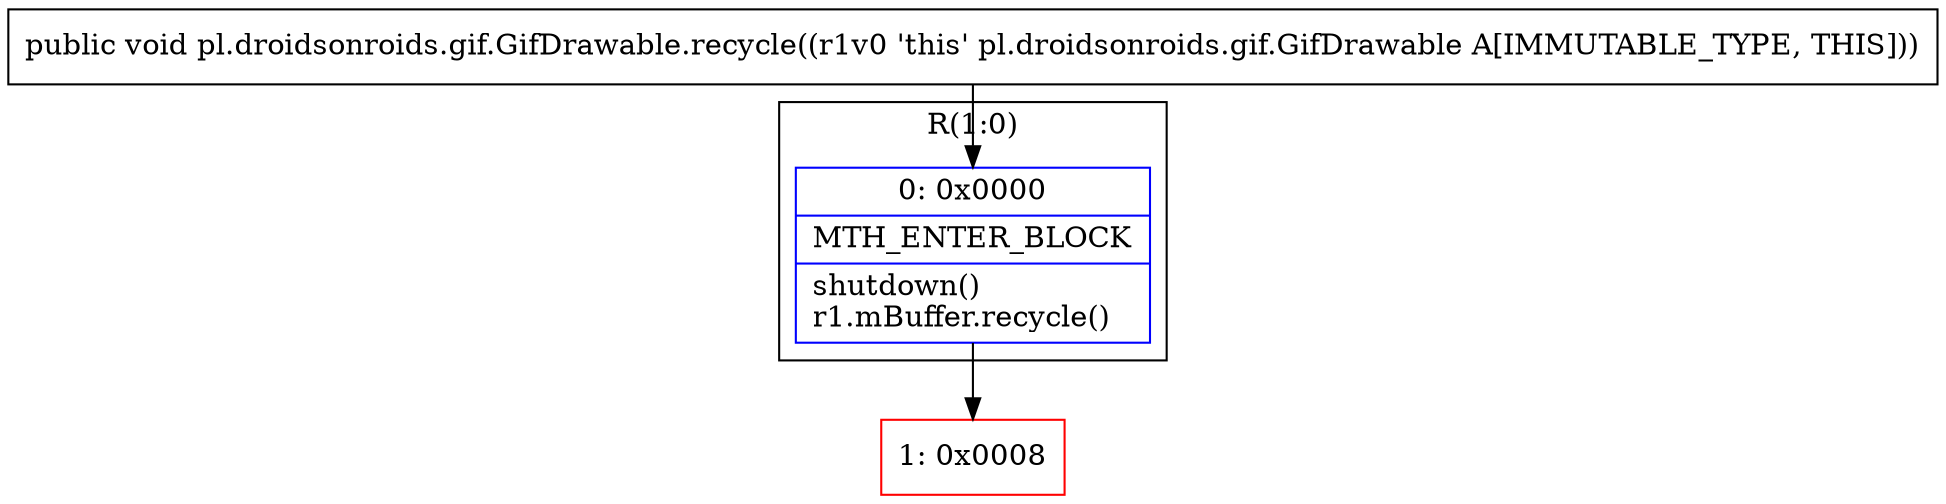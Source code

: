 digraph "CFG forpl.droidsonroids.gif.GifDrawable.recycle()V" {
subgraph cluster_Region_920093458 {
label = "R(1:0)";
node [shape=record,color=blue];
Node_0 [shape=record,label="{0\:\ 0x0000|MTH_ENTER_BLOCK\l|shutdown()\lr1.mBuffer.recycle()\l}"];
}
Node_1 [shape=record,color=red,label="{1\:\ 0x0008}"];
MethodNode[shape=record,label="{public void pl.droidsonroids.gif.GifDrawable.recycle((r1v0 'this' pl.droidsonroids.gif.GifDrawable A[IMMUTABLE_TYPE, THIS])) }"];
MethodNode -> Node_0;
Node_0 -> Node_1;
}

